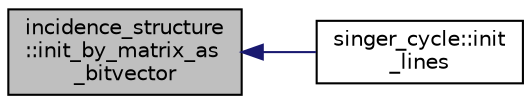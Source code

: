digraph "incidence_structure::init_by_matrix_as_bitvector"
{
  edge [fontname="Helvetica",fontsize="10",labelfontname="Helvetica",labelfontsize="10"];
  node [fontname="Helvetica",fontsize="10",shape=record];
  rankdir="LR";
  Node5186 [label="incidence_structure\l::init_by_matrix_as\l_bitvector",height=0.2,width=0.4,color="black", fillcolor="grey75", style="filled", fontcolor="black"];
  Node5186 -> Node5187 [dir="back",color="midnightblue",fontsize="10",style="solid",fontname="Helvetica"];
  Node5187 [label="singer_cycle::init\l_lines",height=0.2,width=0.4,color="black", fillcolor="white", style="filled",URL="$d8/d13/classsinger__cycle.html#a817cbf613596d5db2cf5e926db8fa328"];
}
